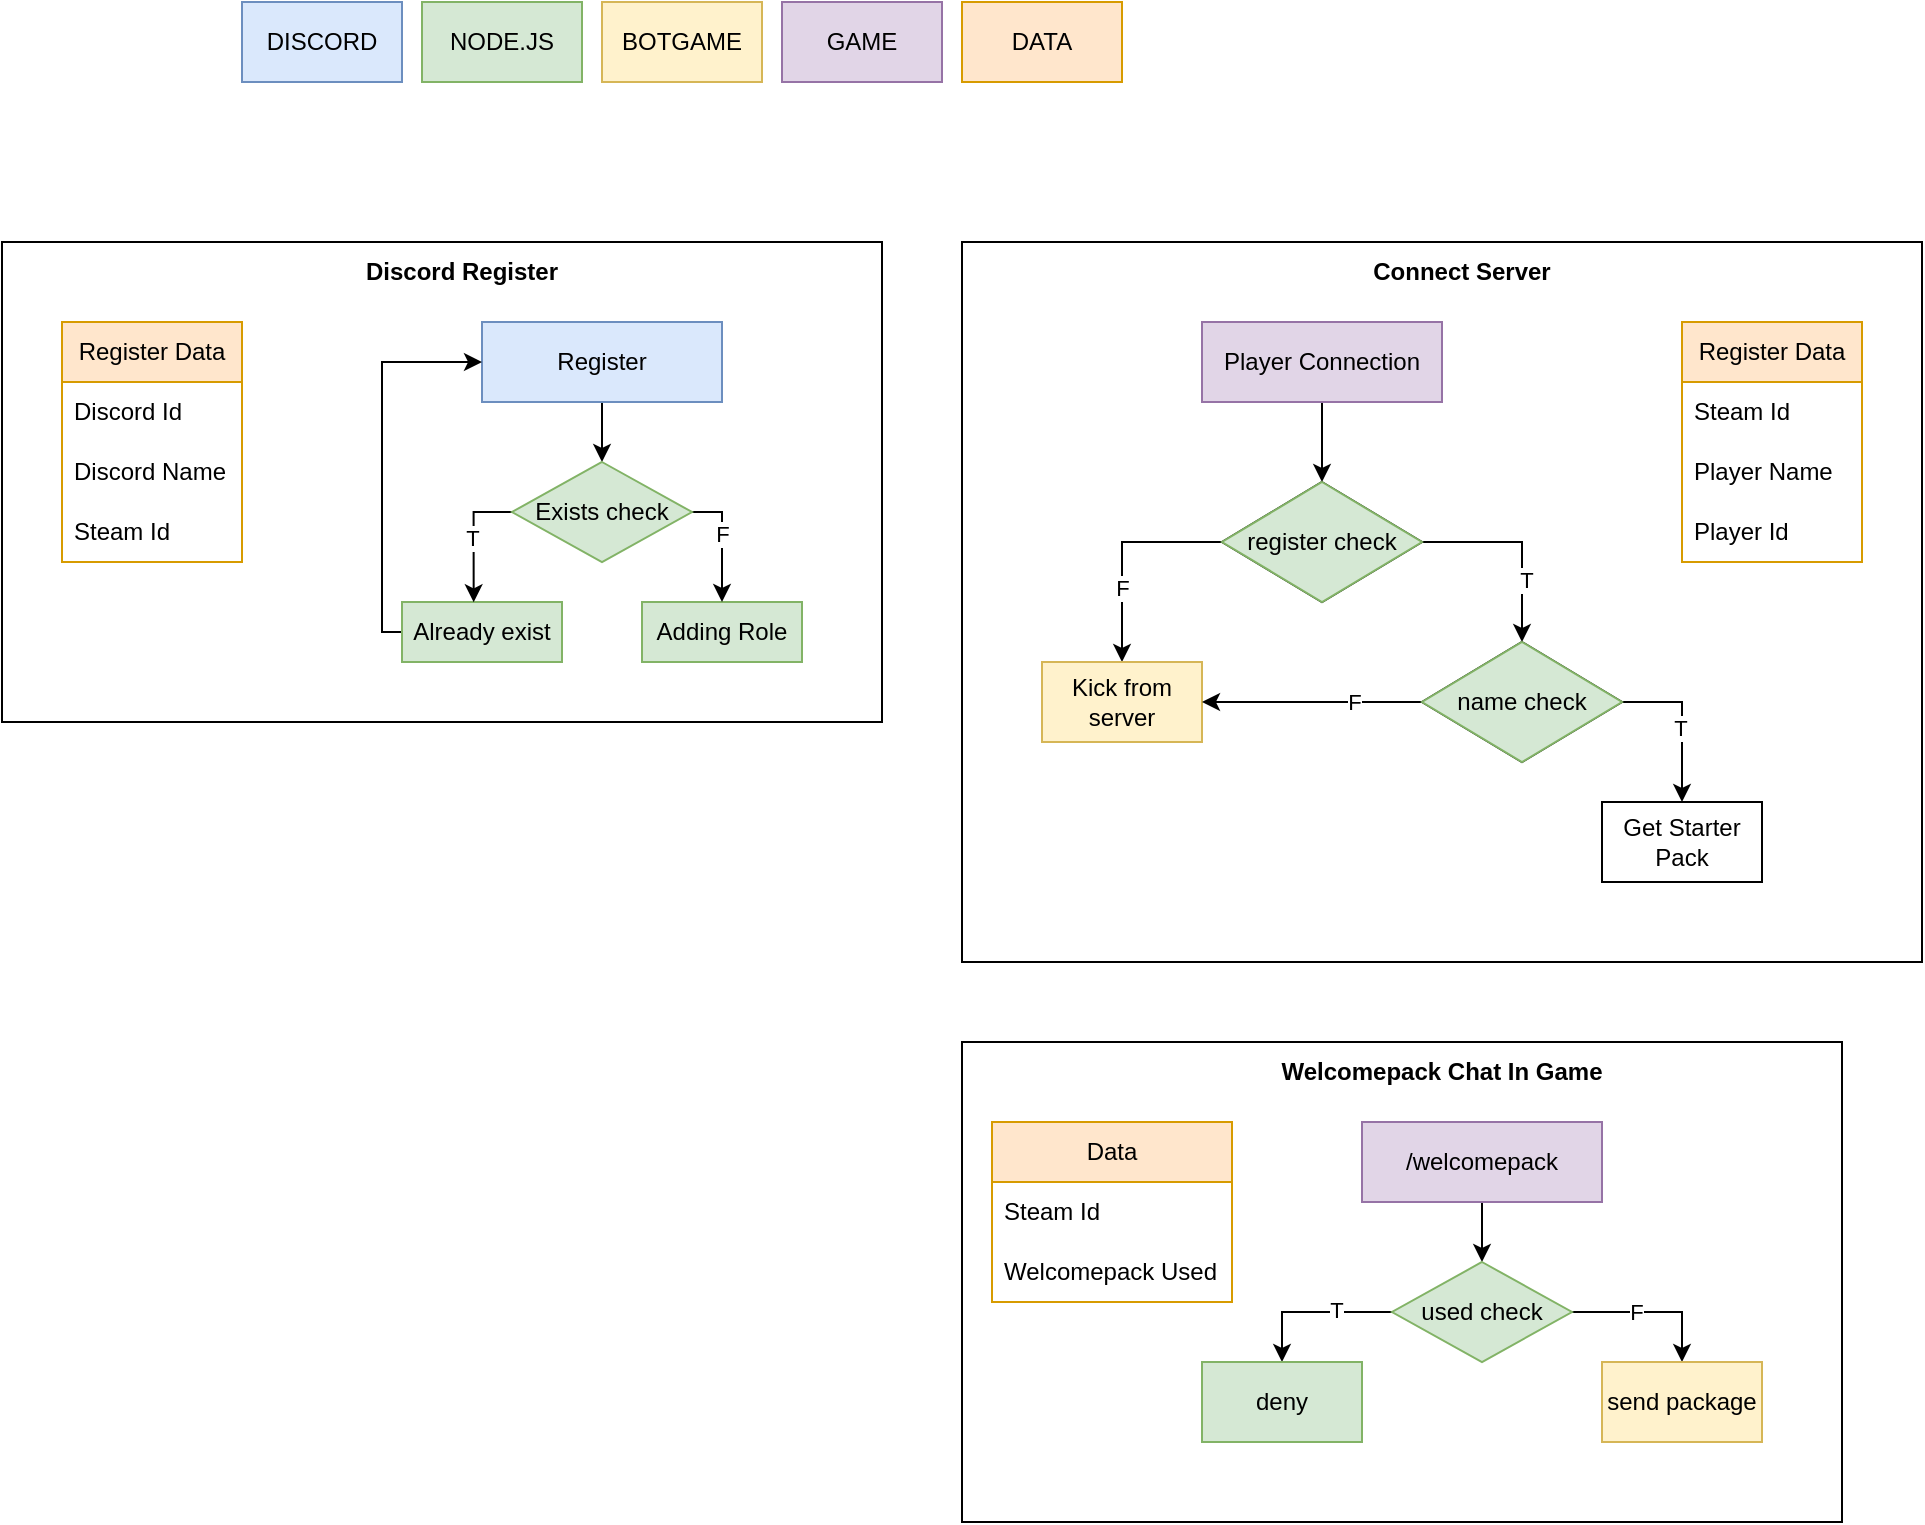 <mxfile version="21.5.2" type="github">
  <diagram name="Page-1" id="mlCE6Rt0msktbBBOM9ru">
    <mxGraphModel dx="989" dy="546" grid="1" gridSize="10" guides="1" tooltips="1" connect="1" arrows="1" fold="1" page="1" pageScale="1" pageWidth="4000" pageHeight="4000" math="0" shadow="0">
      <root>
        <mxCell id="0" />
        <mxCell id="1" parent="0" />
        <mxCell id="4IYZVChcHkXUuiJdIHGn-55" value="" style="rounded=0;whiteSpace=wrap;html=1;" vertex="1" parent="1">
          <mxGeometry x="560" y="640" width="440" height="240" as="geometry" />
        </mxCell>
        <mxCell id="4IYZVChcHkXUuiJdIHGn-38" value="" style="rounded=0;whiteSpace=wrap;html=1;" vertex="1" parent="1">
          <mxGeometry x="560" y="240" width="480" height="360" as="geometry" />
        </mxCell>
        <mxCell id="4IYZVChcHkXUuiJdIHGn-1" value="" style="rounded=0;whiteSpace=wrap;html=1;" vertex="1" parent="1">
          <mxGeometry x="80" y="240" width="440" height="240" as="geometry" />
        </mxCell>
        <mxCell id="CM7IQyil9puvrMDNJilN-12" style="edgeStyle=orthogonalEdgeStyle;rounded=0;orthogonalLoop=1;jettySize=auto;html=1;entryX=0.5;entryY=0;entryDx=0;entryDy=0;" parent="1" source="CM7IQyil9puvrMDNJilN-1" target="CM7IQyil9puvrMDNJilN-11" edge="1">
          <mxGeometry relative="1" as="geometry" />
        </mxCell>
        <mxCell id="CM7IQyil9puvrMDNJilN-1" value="Register" style="rounded=0;whiteSpace=wrap;html=1;fillColor=#dae8fc;strokeColor=#6c8ebf;" parent="1" vertex="1">
          <mxGeometry x="320" y="280" width="120" height="40" as="geometry" />
        </mxCell>
        <mxCell id="CM7IQyil9puvrMDNJilN-2" value="Register Data" style="swimlane;fontStyle=0;childLayout=stackLayout;horizontal=1;startSize=30;horizontalStack=0;resizeParent=1;resizeParentMax=0;resizeLast=0;collapsible=1;marginBottom=0;whiteSpace=wrap;html=1;fillColor=#ffe6cc;strokeColor=#d79b00;" parent="1" vertex="1">
          <mxGeometry x="110" y="280" width="90" height="120" as="geometry" />
        </mxCell>
        <mxCell id="CM7IQyil9puvrMDNJilN-3" value="Discord Id" style="text;strokeColor=none;fillColor=none;align=left;verticalAlign=middle;spacingLeft=4;spacingRight=4;overflow=hidden;points=[[0,0.5],[1,0.5]];portConstraint=eastwest;rotatable=0;whiteSpace=wrap;html=1;" parent="CM7IQyil9puvrMDNJilN-2" vertex="1">
          <mxGeometry y="30" width="90" height="30" as="geometry" />
        </mxCell>
        <mxCell id="CM7IQyil9puvrMDNJilN-5" value="Discord Name" style="text;strokeColor=none;fillColor=none;align=left;verticalAlign=middle;spacingLeft=4;spacingRight=4;overflow=hidden;points=[[0,0.5],[1,0.5]];portConstraint=eastwest;rotatable=0;whiteSpace=wrap;html=1;" parent="CM7IQyil9puvrMDNJilN-2" vertex="1">
          <mxGeometry y="60" width="90" height="30" as="geometry" />
        </mxCell>
        <mxCell id="CM7IQyil9puvrMDNJilN-6" value="Steam Id" style="text;strokeColor=none;fillColor=none;align=left;verticalAlign=middle;spacingLeft=4;spacingRight=4;overflow=hidden;points=[[0,0.5],[1,0.5]];portConstraint=eastwest;rotatable=0;whiteSpace=wrap;html=1;" parent="CM7IQyil9puvrMDNJilN-2" vertex="1">
          <mxGeometry y="90" width="90" height="30" as="geometry" />
        </mxCell>
        <mxCell id="CM7IQyil9puvrMDNJilN-15" style="edgeStyle=orthogonalEdgeStyle;rounded=0;orthogonalLoop=1;jettySize=auto;html=1;entryX=0;entryY=0.5;entryDx=0;entryDy=0;" parent="1" source="CM7IQyil9puvrMDNJilN-7" target="CM7IQyil9puvrMDNJilN-1" edge="1">
          <mxGeometry relative="1" as="geometry">
            <Array as="points">
              <mxPoint x="270" y="435" />
              <mxPoint x="270" y="300" />
            </Array>
          </mxGeometry>
        </mxCell>
        <mxCell id="CM7IQyil9puvrMDNJilN-7" value="Already exist" style="rounded=0;whiteSpace=wrap;html=1;fillColor=#d5e8d4;strokeColor=#82b366;" parent="1" vertex="1">
          <mxGeometry x="280" y="420" width="80" height="30" as="geometry" />
        </mxCell>
        <mxCell id="CM7IQyil9puvrMDNJilN-10" value="Adding Role" style="rounded=0;whiteSpace=wrap;html=1;fillColor=#d5e8d4;strokeColor=#82b366;" parent="1" vertex="1">
          <mxGeometry x="400" y="420" width="80" height="30" as="geometry" />
        </mxCell>
        <mxCell id="CM7IQyil9puvrMDNJilN-13" style="edgeStyle=orthogonalEdgeStyle;rounded=0;orthogonalLoop=1;jettySize=auto;html=1;entryX=0.5;entryY=0;entryDx=0;entryDy=0;" parent="1" source="CM7IQyil9puvrMDNJilN-11" target="CM7IQyil9puvrMDNJilN-10" edge="1">
          <mxGeometry relative="1" as="geometry">
            <Array as="points">
              <mxPoint x="440" y="375" />
            </Array>
          </mxGeometry>
        </mxCell>
        <mxCell id="4IYZVChcHkXUuiJdIHGn-8" value="F" style="edgeLabel;html=1;align=center;verticalAlign=middle;resizable=0;points=[];" vertex="1" connectable="0" parent="CM7IQyil9puvrMDNJilN-13">
          <mxGeometry x="-0.29" y="1" relative="1" as="geometry">
            <mxPoint x="-1" y="4" as="offset" />
          </mxGeometry>
        </mxCell>
        <mxCell id="CM7IQyil9puvrMDNJilN-14" style="edgeStyle=orthogonalEdgeStyle;rounded=0;orthogonalLoop=1;jettySize=auto;html=1;entryX=0.448;entryY=0.005;entryDx=0;entryDy=0;entryPerimeter=0;" parent="1" source="CM7IQyil9puvrMDNJilN-11" target="CM7IQyil9puvrMDNJilN-7" edge="1">
          <mxGeometry relative="1" as="geometry">
            <Array as="points">
              <mxPoint x="316" y="375" />
            </Array>
          </mxGeometry>
        </mxCell>
        <mxCell id="4IYZVChcHkXUuiJdIHGn-9" value="T" style="edgeLabel;html=1;align=center;verticalAlign=middle;resizable=0;points=[];" vertex="1" connectable="0" parent="CM7IQyil9puvrMDNJilN-14">
          <mxGeometry x="-0.013" y="-1" relative="1" as="geometry">
            <mxPoint as="offset" />
          </mxGeometry>
        </mxCell>
        <mxCell id="CM7IQyil9puvrMDNJilN-11" value="Exists check" style="rhombus;whiteSpace=wrap;html=1;fillColor=#d5e8d4;strokeColor=#82b366;" parent="1" vertex="1">
          <mxGeometry x="335" y="350" width="90" height="50" as="geometry" />
        </mxCell>
        <mxCell id="4IYZVChcHkXUuiJdIHGn-2" value="&lt;b&gt;Discord Register&lt;/b&gt;" style="text;html=1;strokeColor=none;fillColor=none;align=center;verticalAlign=middle;whiteSpace=wrap;rounded=0;" vertex="1" parent="1">
          <mxGeometry x="260" y="240" width="100" height="30" as="geometry" />
        </mxCell>
        <mxCell id="4IYZVChcHkXUuiJdIHGn-14" style="edgeStyle=orthogonalEdgeStyle;rounded=0;orthogonalLoop=1;jettySize=auto;html=1;exitX=0.5;exitY=1;exitDx=0;exitDy=0;entryX=0.5;entryY=0;entryDx=0;entryDy=0;" edge="1" parent="1" source="4IYZVChcHkXUuiJdIHGn-3" target="4IYZVChcHkXUuiJdIHGn-4">
          <mxGeometry relative="1" as="geometry" />
        </mxCell>
        <mxCell id="4IYZVChcHkXUuiJdIHGn-3" value="Player Connection" style="rounded=0;whiteSpace=wrap;html=1;fillColor=#e1d5e7;strokeColor=#9673a6;" vertex="1" parent="1">
          <mxGeometry x="680" y="280" width="120" height="40" as="geometry" />
        </mxCell>
        <mxCell id="4IYZVChcHkXUuiJdIHGn-11" style="edgeStyle=orthogonalEdgeStyle;rounded=0;orthogonalLoop=1;jettySize=auto;html=1;exitX=0;exitY=0.5;exitDx=0;exitDy=0;entryX=0.5;entryY=0;entryDx=0;entryDy=0;" edge="1" parent="1" source="4IYZVChcHkXUuiJdIHGn-4" target="4IYZVChcHkXUuiJdIHGn-7">
          <mxGeometry relative="1" as="geometry" />
        </mxCell>
        <mxCell id="4IYZVChcHkXUuiJdIHGn-22" value="F" style="edgeLabel;html=1;align=center;verticalAlign=middle;resizable=0;points=[];" vertex="1" connectable="0" parent="4IYZVChcHkXUuiJdIHGn-11">
          <mxGeometry x="0.328" relative="1" as="geometry">
            <mxPoint as="offset" />
          </mxGeometry>
        </mxCell>
        <mxCell id="4IYZVChcHkXUuiJdIHGn-24" style="edgeStyle=orthogonalEdgeStyle;rounded=0;orthogonalLoop=1;jettySize=auto;html=1;exitX=1;exitY=0.5;exitDx=0;exitDy=0;entryX=0.5;entryY=0;entryDx=0;entryDy=0;" edge="1" parent="1" source="4IYZVChcHkXUuiJdIHGn-4" target="4IYZVChcHkXUuiJdIHGn-23">
          <mxGeometry relative="1" as="geometry" />
        </mxCell>
        <mxCell id="4IYZVChcHkXUuiJdIHGn-25" value="T" style="edgeLabel;html=1;align=center;verticalAlign=middle;resizable=0;points=[];" vertex="1" connectable="0" parent="4IYZVChcHkXUuiJdIHGn-24">
          <mxGeometry x="0.374" y="2" relative="1" as="geometry">
            <mxPoint as="offset" />
          </mxGeometry>
        </mxCell>
        <mxCell id="4IYZVChcHkXUuiJdIHGn-4" value="register check" style="rhombus;whiteSpace=wrap;html=1;" vertex="1" parent="1">
          <mxGeometry x="690" y="360" width="100" height="60" as="geometry" />
        </mxCell>
        <mxCell id="4IYZVChcHkXUuiJdIHGn-7" value="Kick from server" style="rounded=0;whiteSpace=wrap;html=1;fillColor=#fff2cc;strokeColor=#d6b656;" vertex="1" parent="1">
          <mxGeometry x="600" y="450" width="80" height="40" as="geometry" />
        </mxCell>
        <mxCell id="4IYZVChcHkXUuiJdIHGn-15" value="Register Data" style="swimlane;fontStyle=0;childLayout=stackLayout;horizontal=1;startSize=30;horizontalStack=0;resizeParent=1;resizeParentMax=0;resizeLast=0;collapsible=1;marginBottom=0;whiteSpace=wrap;html=1;fillColor=#ffe6cc;strokeColor=#d79b00;" vertex="1" parent="1">
          <mxGeometry x="920" y="280" width="90" height="120" as="geometry" />
        </mxCell>
        <mxCell id="4IYZVChcHkXUuiJdIHGn-18" value="Steam Id" style="text;strokeColor=none;fillColor=none;align=left;verticalAlign=middle;spacingLeft=4;spacingRight=4;overflow=hidden;points=[[0,0.5],[1,0.5]];portConstraint=eastwest;rotatable=0;whiteSpace=wrap;html=1;" vertex="1" parent="4IYZVChcHkXUuiJdIHGn-15">
          <mxGeometry y="30" width="90" height="30" as="geometry" />
        </mxCell>
        <mxCell id="4IYZVChcHkXUuiJdIHGn-19" value="Player Name" style="text;strokeColor=none;fillColor=none;align=left;verticalAlign=middle;spacingLeft=4;spacingRight=4;overflow=hidden;points=[[0,0.5],[1,0.5]];portConstraint=eastwest;rotatable=0;whiteSpace=wrap;html=1;" vertex="1" parent="4IYZVChcHkXUuiJdIHGn-15">
          <mxGeometry y="60" width="90" height="30" as="geometry" />
        </mxCell>
        <mxCell id="4IYZVChcHkXUuiJdIHGn-20" value="Player Id" style="text;strokeColor=none;fillColor=none;align=left;verticalAlign=middle;spacingLeft=4;spacingRight=4;overflow=hidden;points=[[0,0.5],[1,0.5]];portConstraint=eastwest;rotatable=0;whiteSpace=wrap;html=1;" vertex="1" parent="4IYZVChcHkXUuiJdIHGn-15">
          <mxGeometry y="90" width="90" height="30" as="geometry" />
        </mxCell>
        <mxCell id="4IYZVChcHkXUuiJdIHGn-27" style="edgeStyle=orthogonalEdgeStyle;rounded=0;orthogonalLoop=1;jettySize=auto;html=1;exitX=1;exitY=0.5;exitDx=0;exitDy=0;entryX=0.5;entryY=0;entryDx=0;entryDy=0;" edge="1" parent="1" source="4IYZVChcHkXUuiJdIHGn-23" target="4IYZVChcHkXUuiJdIHGn-26">
          <mxGeometry relative="1" as="geometry" />
        </mxCell>
        <mxCell id="4IYZVChcHkXUuiJdIHGn-29" value="T" style="edgeLabel;html=1;align=center;verticalAlign=middle;resizable=0;points=[];" vertex="1" connectable="0" parent="4IYZVChcHkXUuiJdIHGn-27">
          <mxGeometry x="0.061" y="-1" relative="1" as="geometry">
            <mxPoint as="offset" />
          </mxGeometry>
        </mxCell>
        <mxCell id="4IYZVChcHkXUuiJdIHGn-28" style="edgeStyle=orthogonalEdgeStyle;rounded=0;orthogonalLoop=1;jettySize=auto;html=1;entryX=1;entryY=0.5;entryDx=0;entryDy=0;" edge="1" parent="1" source="4IYZVChcHkXUuiJdIHGn-23" target="4IYZVChcHkXUuiJdIHGn-7">
          <mxGeometry relative="1" as="geometry" />
        </mxCell>
        <mxCell id="4IYZVChcHkXUuiJdIHGn-30" value="F" style="edgeLabel;html=1;align=center;verticalAlign=middle;resizable=0;points=[];" vertex="1" connectable="0" parent="4IYZVChcHkXUuiJdIHGn-28">
          <mxGeometry x="-0.369" relative="1" as="geometry">
            <mxPoint as="offset" />
          </mxGeometry>
        </mxCell>
        <mxCell id="4IYZVChcHkXUuiJdIHGn-23" value="name check" style="rhombus;whiteSpace=wrap;html=1;" vertex="1" parent="1">
          <mxGeometry x="790" y="440" width="100" height="60" as="geometry" />
        </mxCell>
        <mxCell id="4IYZVChcHkXUuiJdIHGn-26" value="Get Starter Pack" style="rounded=0;whiteSpace=wrap;html=1;" vertex="1" parent="1">
          <mxGeometry x="880" y="520" width="80" height="40" as="geometry" />
        </mxCell>
        <mxCell id="4IYZVChcHkXUuiJdIHGn-31" value="register check" style="rhombus;whiteSpace=wrap;html=1;fillColor=#d5e8d4;strokeColor=#82b366;" vertex="1" parent="1">
          <mxGeometry x="690" y="360" width="100" height="60" as="geometry" />
        </mxCell>
        <mxCell id="4IYZVChcHkXUuiJdIHGn-32" value="name check" style="rhombus;whiteSpace=wrap;html=1;fillColor=#d5e8d4;strokeColor=#82b366;" vertex="1" parent="1">
          <mxGeometry x="790" y="440" width="100" height="60" as="geometry" />
        </mxCell>
        <mxCell id="4IYZVChcHkXUuiJdIHGn-33" value="DISCORD" style="rounded=0;whiteSpace=wrap;html=1;fillColor=#dae8fc;strokeColor=#6c8ebf;" vertex="1" parent="1">
          <mxGeometry x="200" y="120" width="80" height="40" as="geometry" />
        </mxCell>
        <mxCell id="4IYZVChcHkXUuiJdIHGn-34" value="NODE.JS" style="rounded=0;whiteSpace=wrap;html=1;fillColor=#d5e8d4;strokeColor=#82b366;" vertex="1" parent="1">
          <mxGeometry x="290" y="120" width="80" height="40" as="geometry" />
        </mxCell>
        <mxCell id="4IYZVChcHkXUuiJdIHGn-35" value="GAME" style="rounded=0;whiteSpace=wrap;html=1;fillColor=#e1d5e7;strokeColor=#9673a6;" vertex="1" parent="1">
          <mxGeometry x="470" y="120" width="80" height="40" as="geometry" />
        </mxCell>
        <mxCell id="4IYZVChcHkXUuiJdIHGn-36" value="DATA" style="rounded=0;whiteSpace=wrap;html=1;fillColor=#ffe6cc;strokeColor=#d79b00;" vertex="1" parent="1">
          <mxGeometry x="560" y="120" width="80" height="40" as="geometry" />
        </mxCell>
        <mxCell id="4IYZVChcHkXUuiJdIHGn-37" value="BOTGAME" style="rounded=0;whiteSpace=wrap;html=1;fillColor=#fff2cc;strokeColor=#d6b656;" vertex="1" parent="1">
          <mxGeometry x="380" y="120" width="80" height="40" as="geometry" />
        </mxCell>
        <mxCell id="4IYZVChcHkXUuiJdIHGn-39" value="&lt;b&gt;Connect Server&lt;/b&gt;" style="text;html=1;strokeColor=none;fillColor=none;align=center;verticalAlign=middle;whiteSpace=wrap;rounded=0;" vertex="1" parent="1">
          <mxGeometry x="760" y="240" width="100" height="30" as="geometry" />
        </mxCell>
        <mxCell id="4IYZVChcHkXUuiJdIHGn-49" style="edgeStyle=orthogonalEdgeStyle;rounded=0;orthogonalLoop=1;jettySize=auto;html=1;exitX=0.5;exitY=1;exitDx=0;exitDy=0;entryX=0.5;entryY=0;entryDx=0;entryDy=0;" edge="1" parent="1" source="4IYZVChcHkXUuiJdIHGn-41" target="4IYZVChcHkXUuiJdIHGn-42">
          <mxGeometry relative="1" as="geometry" />
        </mxCell>
        <mxCell id="4IYZVChcHkXUuiJdIHGn-41" value="/welcomepack" style="rounded=0;whiteSpace=wrap;html=1;fillColor=#e1d5e7;strokeColor=#9673a6;" vertex="1" parent="1">
          <mxGeometry x="760" y="680" width="120" height="40" as="geometry" />
        </mxCell>
        <mxCell id="4IYZVChcHkXUuiJdIHGn-45" style="edgeStyle=orthogonalEdgeStyle;rounded=0;orthogonalLoop=1;jettySize=auto;html=1;exitX=1;exitY=0.5;exitDx=0;exitDy=0;entryX=0.5;entryY=0;entryDx=0;entryDy=0;" edge="1" parent="1" source="4IYZVChcHkXUuiJdIHGn-42" target="4IYZVChcHkXUuiJdIHGn-43">
          <mxGeometry relative="1" as="geometry" />
        </mxCell>
        <mxCell id="4IYZVChcHkXUuiJdIHGn-47" value="F" style="edgeLabel;html=1;align=center;verticalAlign=middle;resizable=0;points=[];" vertex="1" connectable="0" parent="4IYZVChcHkXUuiJdIHGn-45">
          <mxGeometry x="-0.212" relative="1" as="geometry">
            <mxPoint as="offset" />
          </mxGeometry>
        </mxCell>
        <mxCell id="4IYZVChcHkXUuiJdIHGn-46" style="edgeStyle=orthogonalEdgeStyle;rounded=0;orthogonalLoop=1;jettySize=auto;html=1;exitX=0;exitY=0.5;exitDx=0;exitDy=0;entryX=0.5;entryY=0;entryDx=0;entryDy=0;" edge="1" parent="1" source="4IYZVChcHkXUuiJdIHGn-42" target="4IYZVChcHkXUuiJdIHGn-44">
          <mxGeometry relative="1" as="geometry" />
        </mxCell>
        <mxCell id="4IYZVChcHkXUuiJdIHGn-48" value="T" style="edgeLabel;html=1;align=center;verticalAlign=middle;resizable=0;points=[];" vertex="1" connectable="0" parent="4IYZVChcHkXUuiJdIHGn-46">
          <mxGeometry x="-0.296" y="-1" relative="1" as="geometry">
            <mxPoint as="offset" />
          </mxGeometry>
        </mxCell>
        <mxCell id="4IYZVChcHkXUuiJdIHGn-42" value="used check" style="rhombus;whiteSpace=wrap;html=1;fillColor=#d5e8d4;strokeColor=#82b366;" vertex="1" parent="1">
          <mxGeometry x="775" y="750" width="90" height="50" as="geometry" />
        </mxCell>
        <mxCell id="4IYZVChcHkXUuiJdIHGn-43" value="send package" style="rounded=0;whiteSpace=wrap;html=1;fillColor=#fff2cc;strokeColor=#d6b656;" vertex="1" parent="1">
          <mxGeometry x="880" y="800" width="80" height="40" as="geometry" />
        </mxCell>
        <mxCell id="4IYZVChcHkXUuiJdIHGn-44" value="deny" style="rounded=0;whiteSpace=wrap;html=1;fillColor=#d5e8d4;strokeColor=#82b366;" vertex="1" parent="1">
          <mxGeometry x="680" y="800" width="80" height="40" as="geometry" />
        </mxCell>
        <mxCell id="4IYZVChcHkXUuiJdIHGn-50" value="Data" style="swimlane;fontStyle=0;childLayout=stackLayout;horizontal=1;startSize=30;horizontalStack=0;resizeParent=1;resizeParentMax=0;resizeLast=0;collapsible=1;marginBottom=0;whiteSpace=wrap;html=1;fillColor=#ffe6cc;strokeColor=#d79b00;" vertex="1" parent="1">
          <mxGeometry x="575" y="680" width="120" height="90" as="geometry" />
        </mxCell>
        <mxCell id="4IYZVChcHkXUuiJdIHGn-53" value="Steam Id" style="text;strokeColor=none;fillColor=none;align=left;verticalAlign=middle;spacingLeft=4;spacingRight=4;overflow=hidden;points=[[0,0.5],[1,0.5]];portConstraint=eastwest;rotatable=0;whiteSpace=wrap;html=1;" vertex="1" parent="4IYZVChcHkXUuiJdIHGn-50">
          <mxGeometry y="30" width="120" height="30" as="geometry" />
        </mxCell>
        <mxCell id="4IYZVChcHkXUuiJdIHGn-54" value="Welcomepack Used" style="text;strokeColor=none;fillColor=none;align=left;verticalAlign=middle;spacingLeft=4;spacingRight=4;overflow=hidden;points=[[0,0.5],[1,0.5]];portConstraint=eastwest;rotatable=0;whiteSpace=wrap;html=1;" vertex="1" parent="4IYZVChcHkXUuiJdIHGn-50">
          <mxGeometry y="60" width="120" height="30" as="geometry" />
        </mxCell>
        <mxCell id="4IYZVChcHkXUuiJdIHGn-56" value="&lt;b&gt;Welcomepack Chat In Game&lt;/b&gt;" style="text;html=1;strokeColor=none;fillColor=none;align=center;verticalAlign=middle;whiteSpace=wrap;rounded=0;" vertex="1" parent="1">
          <mxGeometry x="715" y="640" width="170" height="30" as="geometry" />
        </mxCell>
      </root>
    </mxGraphModel>
  </diagram>
</mxfile>
